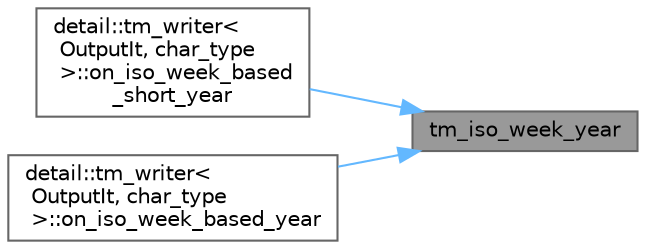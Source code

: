 digraph "tm_iso_week_year"
{
 // LATEX_PDF_SIZE
  bgcolor="transparent";
  edge [fontname=Helvetica,fontsize=10,labelfontname=Helvetica,labelfontsize=10];
  node [fontname=Helvetica,fontsize=10,shape=box,height=0.2,width=0.4];
  rankdir="RL";
  Node1 [id="Node000001",label="tm_iso_week_year",height=0.2,width=0.4,color="gray40", fillcolor="grey60", style="filled", fontcolor="black",tooltip=" "];
  Node1 -> Node2 [id="edge1_Node000001_Node000002",dir="back",color="steelblue1",style="solid",tooltip=" "];
  Node2 [id="Node000002",label="detail::tm_writer\<\l OutputIt, char_type\l \>::on_iso_week_based\l_short_year",height=0.2,width=0.4,color="grey40", fillcolor="white", style="filled",URL="$classdetail_1_1tm__writer.html#a4ea6a6b5e3f3a59354190dcf47ef741e",tooltip=" "];
  Node1 -> Node3 [id="edge2_Node000001_Node000003",dir="back",color="steelblue1",style="solid",tooltip=" "];
  Node3 [id="Node000003",label="detail::tm_writer\<\l OutputIt, char_type\l \>::on_iso_week_based_year",height=0.2,width=0.4,color="grey40", fillcolor="white", style="filled",URL="$classdetail_1_1tm__writer.html#ae4106057d565e8a9da42083855768404",tooltip=" "];
}
